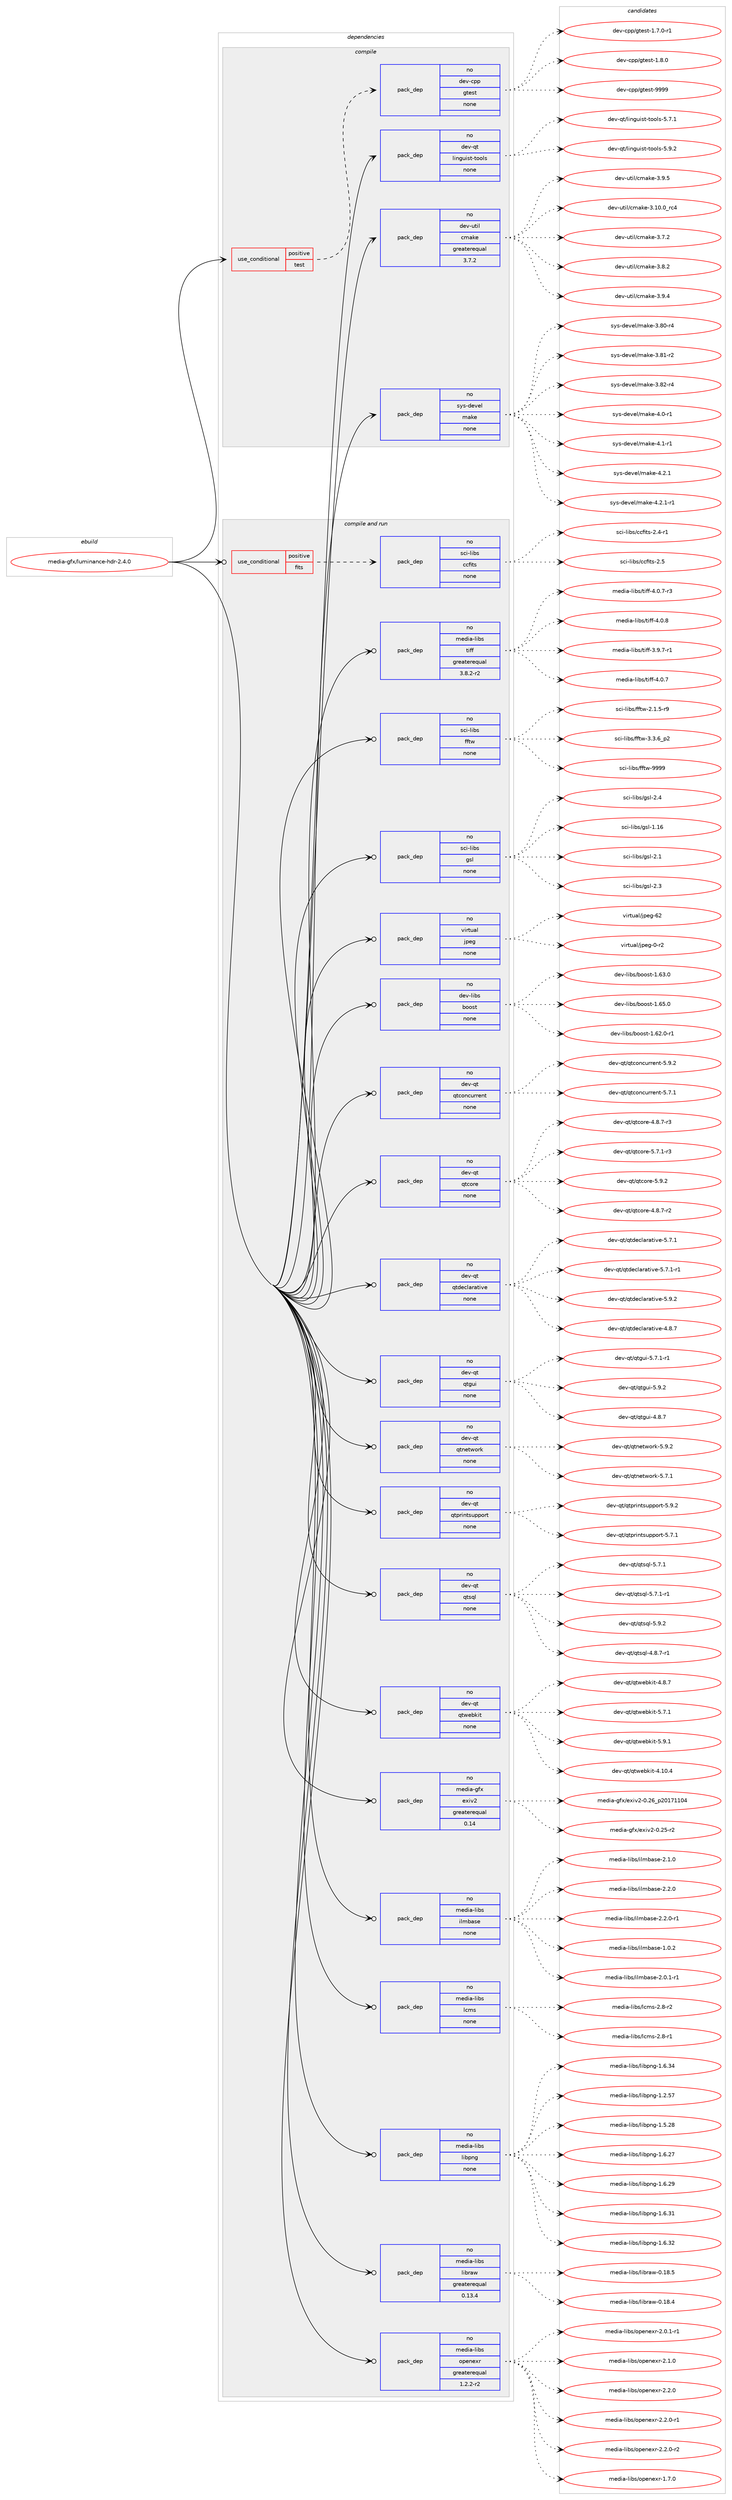 digraph prolog {

# *************
# Graph options
# *************

newrank=true;
concentrate=true;
compound=true;
graph [rankdir=LR,fontname=Helvetica,fontsize=10,ranksep=1.5];#, ranksep=2.5, nodesep=0.2];
edge  [arrowhead=vee];
node  [fontname=Helvetica,fontsize=10];

# **********
# The ebuild
# **********

subgraph cluster_leftcol {
color=gray;
rank=same;
label=<<i>ebuild</i>>;
id [label="media-gfx/luminance-hdr-2.4.0", color=red, width=4, href="../media-gfx/luminance-hdr-2.4.0.svg"];
}

# ****************
# The dependencies
# ****************

subgraph cluster_midcol {
color=gray;
label=<<i>dependencies</i>>;
subgraph cluster_compile {
fillcolor="#eeeeee";
style=filled;
label=<<i>compile</i>>;
subgraph cond88309 {
dependency356595 [label=<<TABLE BORDER="0" CELLBORDER="1" CELLSPACING="0" CELLPADDING="4"><TR><TD ROWSPAN="3" CELLPADDING="10">use_conditional</TD></TR><TR><TD>positive</TD></TR><TR><TD>test</TD></TR></TABLE>>, shape=none, color=red];
subgraph pack262857 {
dependency356596 [label=<<TABLE BORDER="0" CELLBORDER="1" CELLSPACING="0" CELLPADDING="4" WIDTH="220"><TR><TD ROWSPAN="6" CELLPADDING="30">pack_dep</TD></TR><TR><TD WIDTH="110">no</TD></TR><TR><TD>dev-cpp</TD></TR><TR><TD>gtest</TD></TR><TR><TD>none</TD></TR><TR><TD></TD></TR></TABLE>>, shape=none, color=blue];
}
dependency356595:e -> dependency356596:w [weight=20,style="dashed",arrowhead="vee"];
}
id:e -> dependency356595:w [weight=20,style="solid",arrowhead="vee"];
subgraph pack262858 {
dependency356597 [label=<<TABLE BORDER="0" CELLBORDER="1" CELLSPACING="0" CELLPADDING="4" WIDTH="220"><TR><TD ROWSPAN="6" CELLPADDING="30">pack_dep</TD></TR><TR><TD WIDTH="110">no</TD></TR><TR><TD>dev-qt</TD></TR><TR><TD>linguist-tools</TD></TR><TR><TD>none</TD></TR><TR><TD></TD></TR></TABLE>>, shape=none, color=blue];
}
id:e -> dependency356597:w [weight=20,style="solid",arrowhead="vee"];
subgraph pack262859 {
dependency356598 [label=<<TABLE BORDER="0" CELLBORDER="1" CELLSPACING="0" CELLPADDING="4" WIDTH="220"><TR><TD ROWSPAN="6" CELLPADDING="30">pack_dep</TD></TR><TR><TD WIDTH="110">no</TD></TR><TR><TD>dev-util</TD></TR><TR><TD>cmake</TD></TR><TR><TD>greaterequal</TD></TR><TR><TD>3.7.2</TD></TR></TABLE>>, shape=none, color=blue];
}
id:e -> dependency356598:w [weight=20,style="solid",arrowhead="vee"];
subgraph pack262860 {
dependency356599 [label=<<TABLE BORDER="0" CELLBORDER="1" CELLSPACING="0" CELLPADDING="4" WIDTH="220"><TR><TD ROWSPAN="6" CELLPADDING="30">pack_dep</TD></TR><TR><TD WIDTH="110">no</TD></TR><TR><TD>sys-devel</TD></TR><TR><TD>make</TD></TR><TR><TD>none</TD></TR><TR><TD></TD></TR></TABLE>>, shape=none, color=blue];
}
id:e -> dependency356599:w [weight=20,style="solid",arrowhead="vee"];
}
subgraph cluster_compileandrun {
fillcolor="#eeeeee";
style=filled;
label=<<i>compile and run</i>>;
subgraph cond88310 {
dependency356600 [label=<<TABLE BORDER="0" CELLBORDER="1" CELLSPACING="0" CELLPADDING="4"><TR><TD ROWSPAN="3" CELLPADDING="10">use_conditional</TD></TR><TR><TD>positive</TD></TR><TR><TD>fits</TD></TR></TABLE>>, shape=none, color=red];
subgraph pack262861 {
dependency356601 [label=<<TABLE BORDER="0" CELLBORDER="1" CELLSPACING="0" CELLPADDING="4" WIDTH="220"><TR><TD ROWSPAN="6" CELLPADDING="30">pack_dep</TD></TR><TR><TD WIDTH="110">no</TD></TR><TR><TD>sci-libs</TD></TR><TR><TD>ccfits</TD></TR><TR><TD>none</TD></TR><TR><TD></TD></TR></TABLE>>, shape=none, color=blue];
}
dependency356600:e -> dependency356601:w [weight=20,style="dashed",arrowhead="vee"];
}
id:e -> dependency356600:w [weight=20,style="solid",arrowhead="odotvee"];
subgraph pack262862 {
dependency356602 [label=<<TABLE BORDER="0" CELLBORDER="1" CELLSPACING="0" CELLPADDING="4" WIDTH="220"><TR><TD ROWSPAN="6" CELLPADDING="30">pack_dep</TD></TR><TR><TD WIDTH="110">no</TD></TR><TR><TD>dev-libs</TD></TR><TR><TD>boost</TD></TR><TR><TD>none</TD></TR><TR><TD></TD></TR></TABLE>>, shape=none, color=blue];
}
id:e -> dependency356602:w [weight=20,style="solid",arrowhead="odotvee"];
subgraph pack262863 {
dependency356603 [label=<<TABLE BORDER="0" CELLBORDER="1" CELLSPACING="0" CELLPADDING="4" WIDTH="220"><TR><TD ROWSPAN="6" CELLPADDING="30">pack_dep</TD></TR><TR><TD WIDTH="110">no</TD></TR><TR><TD>dev-qt</TD></TR><TR><TD>qtconcurrent</TD></TR><TR><TD>none</TD></TR><TR><TD></TD></TR></TABLE>>, shape=none, color=blue];
}
id:e -> dependency356603:w [weight=20,style="solid",arrowhead="odotvee"];
subgraph pack262864 {
dependency356604 [label=<<TABLE BORDER="0" CELLBORDER="1" CELLSPACING="0" CELLPADDING="4" WIDTH="220"><TR><TD ROWSPAN="6" CELLPADDING="30">pack_dep</TD></TR><TR><TD WIDTH="110">no</TD></TR><TR><TD>dev-qt</TD></TR><TR><TD>qtcore</TD></TR><TR><TD>none</TD></TR><TR><TD></TD></TR></TABLE>>, shape=none, color=blue];
}
id:e -> dependency356604:w [weight=20,style="solid",arrowhead="odotvee"];
subgraph pack262865 {
dependency356605 [label=<<TABLE BORDER="0" CELLBORDER="1" CELLSPACING="0" CELLPADDING="4" WIDTH="220"><TR><TD ROWSPAN="6" CELLPADDING="30">pack_dep</TD></TR><TR><TD WIDTH="110">no</TD></TR><TR><TD>dev-qt</TD></TR><TR><TD>qtdeclarative</TD></TR><TR><TD>none</TD></TR><TR><TD></TD></TR></TABLE>>, shape=none, color=blue];
}
id:e -> dependency356605:w [weight=20,style="solid",arrowhead="odotvee"];
subgraph pack262866 {
dependency356606 [label=<<TABLE BORDER="0" CELLBORDER="1" CELLSPACING="0" CELLPADDING="4" WIDTH="220"><TR><TD ROWSPAN="6" CELLPADDING="30">pack_dep</TD></TR><TR><TD WIDTH="110">no</TD></TR><TR><TD>dev-qt</TD></TR><TR><TD>qtgui</TD></TR><TR><TD>none</TD></TR><TR><TD></TD></TR></TABLE>>, shape=none, color=blue];
}
id:e -> dependency356606:w [weight=20,style="solid",arrowhead="odotvee"];
subgraph pack262867 {
dependency356607 [label=<<TABLE BORDER="0" CELLBORDER="1" CELLSPACING="0" CELLPADDING="4" WIDTH="220"><TR><TD ROWSPAN="6" CELLPADDING="30">pack_dep</TD></TR><TR><TD WIDTH="110">no</TD></TR><TR><TD>dev-qt</TD></TR><TR><TD>qtnetwork</TD></TR><TR><TD>none</TD></TR><TR><TD></TD></TR></TABLE>>, shape=none, color=blue];
}
id:e -> dependency356607:w [weight=20,style="solid",arrowhead="odotvee"];
subgraph pack262868 {
dependency356608 [label=<<TABLE BORDER="0" CELLBORDER="1" CELLSPACING="0" CELLPADDING="4" WIDTH="220"><TR><TD ROWSPAN="6" CELLPADDING="30">pack_dep</TD></TR><TR><TD WIDTH="110">no</TD></TR><TR><TD>dev-qt</TD></TR><TR><TD>qtprintsupport</TD></TR><TR><TD>none</TD></TR><TR><TD></TD></TR></TABLE>>, shape=none, color=blue];
}
id:e -> dependency356608:w [weight=20,style="solid",arrowhead="odotvee"];
subgraph pack262869 {
dependency356609 [label=<<TABLE BORDER="0" CELLBORDER="1" CELLSPACING="0" CELLPADDING="4" WIDTH="220"><TR><TD ROWSPAN="6" CELLPADDING="30">pack_dep</TD></TR><TR><TD WIDTH="110">no</TD></TR><TR><TD>dev-qt</TD></TR><TR><TD>qtsql</TD></TR><TR><TD>none</TD></TR><TR><TD></TD></TR></TABLE>>, shape=none, color=blue];
}
id:e -> dependency356609:w [weight=20,style="solid",arrowhead="odotvee"];
subgraph pack262870 {
dependency356610 [label=<<TABLE BORDER="0" CELLBORDER="1" CELLSPACING="0" CELLPADDING="4" WIDTH="220"><TR><TD ROWSPAN="6" CELLPADDING="30">pack_dep</TD></TR><TR><TD WIDTH="110">no</TD></TR><TR><TD>dev-qt</TD></TR><TR><TD>qtwebkit</TD></TR><TR><TD>none</TD></TR><TR><TD></TD></TR></TABLE>>, shape=none, color=blue];
}
id:e -> dependency356610:w [weight=20,style="solid",arrowhead="odotvee"];
subgraph pack262871 {
dependency356611 [label=<<TABLE BORDER="0" CELLBORDER="1" CELLSPACING="0" CELLPADDING="4" WIDTH="220"><TR><TD ROWSPAN="6" CELLPADDING="30">pack_dep</TD></TR><TR><TD WIDTH="110">no</TD></TR><TR><TD>media-gfx</TD></TR><TR><TD>exiv2</TD></TR><TR><TD>greaterequal</TD></TR><TR><TD>0.14</TD></TR></TABLE>>, shape=none, color=blue];
}
id:e -> dependency356611:w [weight=20,style="solid",arrowhead="odotvee"];
subgraph pack262872 {
dependency356612 [label=<<TABLE BORDER="0" CELLBORDER="1" CELLSPACING="0" CELLPADDING="4" WIDTH="220"><TR><TD ROWSPAN="6" CELLPADDING="30">pack_dep</TD></TR><TR><TD WIDTH="110">no</TD></TR><TR><TD>media-libs</TD></TR><TR><TD>ilmbase</TD></TR><TR><TD>none</TD></TR><TR><TD></TD></TR></TABLE>>, shape=none, color=blue];
}
id:e -> dependency356612:w [weight=20,style="solid",arrowhead="odotvee"];
subgraph pack262873 {
dependency356613 [label=<<TABLE BORDER="0" CELLBORDER="1" CELLSPACING="0" CELLPADDING="4" WIDTH="220"><TR><TD ROWSPAN="6" CELLPADDING="30">pack_dep</TD></TR><TR><TD WIDTH="110">no</TD></TR><TR><TD>media-libs</TD></TR><TR><TD>lcms</TD></TR><TR><TD>none</TD></TR><TR><TD></TD></TR></TABLE>>, shape=none, color=blue];
}
id:e -> dependency356613:w [weight=20,style="solid",arrowhead="odotvee"];
subgraph pack262874 {
dependency356614 [label=<<TABLE BORDER="0" CELLBORDER="1" CELLSPACING="0" CELLPADDING="4" WIDTH="220"><TR><TD ROWSPAN="6" CELLPADDING="30">pack_dep</TD></TR><TR><TD WIDTH="110">no</TD></TR><TR><TD>media-libs</TD></TR><TR><TD>libpng</TD></TR><TR><TD>none</TD></TR><TR><TD></TD></TR></TABLE>>, shape=none, color=blue];
}
id:e -> dependency356614:w [weight=20,style="solid",arrowhead="odotvee"];
subgraph pack262875 {
dependency356615 [label=<<TABLE BORDER="0" CELLBORDER="1" CELLSPACING="0" CELLPADDING="4" WIDTH="220"><TR><TD ROWSPAN="6" CELLPADDING="30">pack_dep</TD></TR><TR><TD WIDTH="110">no</TD></TR><TR><TD>media-libs</TD></TR><TR><TD>libraw</TD></TR><TR><TD>greaterequal</TD></TR><TR><TD>0.13.4</TD></TR></TABLE>>, shape=none, color=blue];
}
id:e -> dependency356615:w [weight=20,style="solid",arrowhead="odotvee"];
subgraph pack262876 {
dependency356616 [label=<<TABLE BORDER="0" CELLBORDER="1" CELLSPACING="0" CELLPADDING="4" WIDTH="220"><TR><TD ROWSPAN="6" CELLPADDING="30">pack_dep</TD></TR><TR><TD WIDTH="110">no</TD></TR><TR><TD>media-libs</TD></TR><TR><TD>openexr</TD></TR><TR><TD>greaterequal</TD></TR><TR><TD>1.2.2-r2</TD></TR></TABLE>>, shape=none, color=blue];
}
id:e -> dependency356616:w [weight=20,style="solid",arrowhead="odotvee"];
subgraph pack262877 {
dependency356617 [label=<<TABLE BORDER="0" CELLBORDER="1" CELLSPACING="0" CELLPADDING="4" WIDTH="220"><TR><TD ROWSPAN="6" CELLPADDING="30">pack_dep</TD></TR><TR><TD WIDTH="110">no</TD></TR><TR><TD>media-libs</TD></TR><TR><TD>tiff</TD></TR><TR><TD>greaterequal</TD></TR><TR><TD>3.8.2-r2</TD></TR></TABLE>>, shape=none, color=blue];
}
id:e -> dependency356617:w [weight=20,style="solid",arrowhead="odotvee"];
subgraph pack262878 {
dependency356618 [label=<<TABLE BORDER="0" CELLBORDER="1" CELLSPACING="0" CELLPADDING="4" WIDTH="220"><TR><TD ROWSPAN="6" CELLPADDING="30">pack_dep</TD></TR><TR><TD WIDTH="110">no</TD></TR><TR><TD>sci-libs</TD></TR><TR><TD>fftw</TD></TR><TR><TD>none</TD></TR><TR><TD></TD></TR></TABLE>>, shape=none, color=blue];
}
id:e -> dependency356618:w [weight=20,style="solid",arrowhead="odotvee"];
subgraph pack262879 {
dependency356619 [label=<<TABLE BORDER="0" CELLBORDER="1" CELLSPACING="0" CELLPADDING="4" WIDTH="220"><TR><TD ROWSPAN="6" CELLPADDING="30">pack_dep</TD></TR><TR><TD WIDTH="110">no</TD></TR><TR><TD>sci-libs</TD></TR><TR><TD>gsl</TD></TR><TR><TD>none</TD></TR><TR><TD></TD></TR></TABLE>>, shape=none, color=blue];
}
id:e -> dependency356619:w [weight=20,style="solid",arrowhead="odotvee"];
subgraph pack262880 {
dependency356620 [label=<<TABLE BORDER="0" CELLBORDER="1" CELLSPACING="0" CELLPADDING="4" WIDTH="220"><TR><TD ROWSPAN="6" CELLPADDING="30">pack_dep</TD></TR><TR><TD WIDTH="110">no</TD></TR><TR><TD>virtual</TD></TR><TR><TD>jpeg</TD></TR><TR><TD>none</TD></TR><TR><TD></TD></TR></TABLE>>, shape=none, color=blue];
}
id:e -> dependency356620:w [weight=20,style="solid",arrowhead="odotvee"];
}
subgraph cluster_run {
fillcolor="#eeeeee";
style=filled;
label=<<i>run</i>>;
}
}

# **************
# The candidates
# **************

subgraph cluster_choices {
rank=same;
color=gray;
label=<<i>candidates</i>>;

subgraph choice262857 {
color=black;
nodesep=1;
choice1001011184599112112471031161011151164549465546484511449 [label="dev-cpp/gtest-1.7.0-r1", color=red, width=4,href="../dev-cpp/gtest-1.7.0-r1.svg"];
choice100101118459911211247103116101115116454946564648 [label="dev-cpp/gtest-1.8.0", color=red, width=4,href="../dev-cpp/gtest-1.8.0.svg"];
choice1001011184599112112471031161011151164557575757 [label="dev-cpp/gtest-9999", color=red, width=4,href="../dev-cpp/gtest-9999.svg"];
dependency356596:e -> choice1001011184599112112471031161011151164549465546484511449:w [style=dotted,weight="100"];
dependency356596:e -> choice100101118459911211247103116101115116454946564648:w [style=dotted,weight="100"];
dependency356596:e -> choice1001011184599112112471031161011151164557575757:w [style=dotted,weight="100"];
}
subgraph choice262858 {
color=black;
nodesep=1;
choice100101118451131164710810511010311710511511645116111111108115455346554649 [label="dev-qt/linguist-tools-5.7.1", color=red, width=4,href="../dev-qt/linguist-tools-5.7.1.svg"];
choice100101118451131164710810511010311710511511645116111111108115455346574650 [label="dev-qt/linguist-tools-5.9.2", color=red, width=4,href="../dev-qt/linguist-tools-5.9.2.svg"];
dependency356597:e -> choice100101118451131164710810511010311710511511645116111111108115455346554649:w [style=dotted,weight="100"];
dependency356597:e -> choice100101118451131164710810511010311710511511645116111111108115455346574650:w [style=dotted,weight="100"];
}
subgraph choice262859 {
color=black;
nodesep=1;
choice1001011184511711610510847991099710710145514649484648951149952 [label="dev-util/cmake-3.10.0_rc4", color=red, width=4,href="../dev-util/cmake-3.10.0_rc4.svg"];
choice10010111845117116105108479910997107101455146554650 [label="dev-util/cmake-3.7.2", color=red, width=4,href="../dev-util/cmake-3.7.2.svg"];
choice10010111845117116105108479910997107101455146564650 [label="dev-util/cmake-3.8.2", color=red, width=4,href="../dev-util/cmake-3.8.2.svg"];
choice10010111845117116105108479910997107101455146574652 [label="dev-util/cmake-3.9.4", color=red, width=4,href="../dev-util/cmake-3.9.4.svg"];
choice10010111845117116105108479910997107101455146574653 [label="dev-util/cmake-3.9.5", color=red, width=4,href="../dev-util/cmake-3.9.5.svg"];
dependency356598:e -> choice1001011184511711610510847991099710710145514649484648951149952:w [style=dotted,weight="100"];
dependency356598:e -> choice10010111845117116105108479910997107101455146554650:w [style=dotted,weight="100"];
dependency356598:e -> choice10010111845117116105108479910997107101455146564650:w [style=dotted,weight="100"];
dependency356598:e -> choice10010111845117116105108479910997107101455146574652:w [style=dotted,weight="100"];
dependency356598:e -> choice10010111845117116105108479910997107101455146574653:w [style=dotted,weight="100"];
}
subgraph choice262860 {
color=black;
nodesep=1;
choice11512111545100101118101108471099710710145514656484511452 [label="sys-devel/make-3.80-r4", color=red, width=4,href="../sys-devel/make-3.80-r4.svg"];
choice11512111545100101118101108471099710710145514656494511450 [label="sys-devel/make-3.81-r2", color=red, width=4,href="../sys-devel/make-3.81-r2.svg"];
choice11512111545100101118101108471099710710145514656504511452 [label="sys-devel/make-3.82-r4", color=red, width=4,href="../sys-devel/make-3.82-r4.svg"];
choice115121115451001011181011084710997107101455246484511449 [label="sys-devel/make-4.0-r1", color=red, width=4,href="../sys-devel/make-4.0-r1.svg"];
choice115121115451001011181011084710997107101455246494511449 [label="sys-devel/make-4.1-r1", color=red, width=4,href="../sys-devel/make-4.1-r1.svg"];
choice115121115451001011181011084710997107101455246504649 [label="sys-devel/make-4.2.1", color=red, width=4,href="../sys-devel/make-4.2.1.svg"];
choice1151211154510010111810110847109971071014552465046494511449 [label="sys-devel/make-4.2.1-r1", color=red, width=4,href="../sys-devel/make-4.2.1-r1.svg"];
dependency356599:e -> choice11512111545100101118101108471099710710145514656484511452:w [style=dotted,weight="100"];
dependency356599:e -> choice11512111545100101118101108471099710710145514656494511450:w [style=dotted,weight="100"];
dependency356599:e -> choice11512111545100101118101108471099710710145514656504511452:w [style=dotted,weight="100"];
dependency356599:e -> choice115121115451001011181011084710997107101455246484511449:w [style=dotted,weight="100"];
dependency356599:e -> choice115121115451001011181011084710997107101455246494511449:w [style=dotted,weight="100"];
dependency356599:e -> choice115121115451001011181011084710997107101455246504649:w [style=dotted,weight="100"];
dependency356599:e -> choice1151211154510010111810110847109971071014552465046494511449:w [style=dotted,weight="100"];
}
subgraph choice262861 {
color=black;
nodesep=1;
choice115991054510810598115479999102105116115455046524511449 [label="sci-libs/ccfits-2.4-r1", color=red, width=4,href="../sci-libs/ccfits-2.4-r1.svg"];
choice11599105451081059811547999910210511611545504653 [label="sci-libs/ccfits-2.5", color=red, width=4,href="../sci-libs/ccfits-2.5.svg"];
dependency356601:e -> choice115991054510810598115479999102105116115455046524511449:w [style=dotted,weight="100"];
dependency356601:e -> choice11599105451081059811547999910210511611545504653:w [style=dotted,weight="100"];
}
subgraph choice262862 {
color=black;
nodesep=1;
choice10010111845108105981154798111111115116454946545046484511449 [label="dev-libs/boost-1.62.0-r1", color=red, width=4,href="../dev-libs/boost-1.62.0-r1.svg"];
choice1001011184510810598115479811111111511645494654514648 [label="dev-libs/boost-1.63.0", color=red, width=4,href="../dev-libs/boost-1.63.0.svg"];
choice1001011184510810598115479811111111511645494654534648 [label="dev-libs/boost-1.65.0", color=red, width=4,href="../dev-libs/boost-1.65.0.svg"];
dependency356602:e -> choice10010111845108105981154798111111115116454946545046484511449:w [style=dotted,weight="100"];
dependency356602:e -> choice1001011184510810598115479811111111511645494654514648:w [style=dotted,weight="100"];
dependency356602:e -> choice1001011184510810598115479811111111511645494654534648:w [style=dotted,weight="100"];
}
subgraph choice262863 {
color=black;
nodesep=1;
choice10010111845113116471131169911111099117114114101110116455346554649 [label="dev-qt/qtconcurrent-5.7.1", color=red, width=4,href="../dev-qt/qtconcurrent-5.7.1.svg"];
choice10010111845113116471131169911111099117114114101110116455346574650 [label="dev-qt/qtconcurrent-5.9.2", color=red, width=4,href="../dev-qt/qtconcurrent-5.9.2.svg"];
dependency356603:e -> choice10010111845113116471131169911111099117114114101110116455346554649:w [style=dotted,weight="100"];
dependency356603:e -> choice10010111845113116471131169911111099117114114101110116455346574650:w [style=dotted,weight="100"];
}
subgraph choice262864 {
color=black;
nodesep=1;
choice1001011184511311647113116991111141014552465646554511450 [label="dev-qt/qtcore-4.8.7-r2", color=red, width=4,href="../dev-qt/qtcore-4.8.7-r2.svg"];
choice1001011184511311647113116991111141014552465646554511451 [label="dev-qt/qtcore-4.8.7-r3", color=red, width=4,href="../dev-qt/qtcore-4.8.7-r3.svg"];
choice1001011184511311647113116991111141014553465546494511451 [label="dev-qt/qtcore-5.7.1-r3", color=red, width=4,href="../dev-qt/qtcore-5.7.1-r3.svg"];
choice100101118451131164711311699111114101455346574650 [label="dev-qt/qtcore-5.9.2", color=red, width=4,href="../dev-qt/qtcore-5.9.2.svg"];
dependency356604:e -> choice1001011184511311647113116991111141014552465646554511450:w [style=dotted,weight="100"];
dependency356604:e -> choice1001011184511311647113116991111141014552465646554511451:w [style=dotted,weight="100"];
dependency356604:e -> choice1001011184511311647113116991111141014553465546494511451:w [style=dotted,weight="100"];
dependency356604:e -> choice100101118451131164711311699111114101455346574650:w [style=dotted,weight="100"];
}
subgraph choice262865 {
color=black;
nodesep=1;
choice1001011184511311647113116100101991089711497116105118101455246564655 [label="dev-qt/qtdeclarative-4.8.7", color=red, width=4,href="../dev-qt/qtdeclarative-4.8.7.svg"];
choice1001011184511311647113116100101991089711497116105118101455346554649 [label="dev-qt/qtdeclarative-5.7.1", color=red, width=4,href="../dev-qt/qtdeclarative-5.7.1.svg"];
choice10010111845113116471131161001019910897114971161051181014553465546494511449 [label="dev-qt/qtdeclarative-5.7.1-r1", color=red, width=4,href="../dev-qt/qtdeclarative-5.7.1-r1.svg"];
choice1001011184511311647113116100101991089711497116105118101455346574650 [label="dev-qt/qtdeclarative-5.9.2", color=red, width=4,href="../dev-qt/qtdeclarative-5.9.2.svg"];
dependency356605:e -> choice1001011184511311647113116100101991089711497116105118101455246564655:w [style=dotted,weight="100"];
dependency356605:e -> choice1001011184511311647113116100101991089711497116105118101455346554649:w [style=dotted,weight="100"];
dependency356605:e -> choice10010111845113116471131161001019910897114971161051181014553465546494511449:w [style=dotted,weight="100"];
dependency356605:e -> choice1001011184511311647113116100101991089711497116105118101455346574650:w [style=dotted,weight="100"];
}
subgraph choice262866 {
color=black;
nodesep=1;
choice1001011184511311647113116103117105455246564655 [label="dev-qt/qtgui-4.8.7", color=red, width=4,href="../dev-qt/qtgui-4.8.7.svg"];
choice10010111845113116471131161031171054553465546494511449 [label="dev-qt/qtgui-5.7.1-r1", color=red, width=4,href="../dev-qt/qtgui-5.7.1-r1.svg"];
choice1001011184511311647113116103117105455346574650 [label="dev-qt/qtgui-5.9.2", color=red, width=4,href="../dev-qt/qtgui-5.9.2.svg"];
dependency356606:e -> choice1001011184511311647113116103117105455246564655:w [style=dotted,weight="100"];
dependency356606:e -> choice10010111845113116471131161031171054553465546494511449:w [style=dotted,weight="100"];
dependency356606:e -> choice1001011184511311647113116103117105455346574650:w [style=dotted,weight="100"];
}
subgraph choice262867 {
color=black;
nodesep=1;
choice1001011184511311647113116110101116119111114107455346554649 [label="dev-qt/qtnetwork-5.7.1", color=red, width=4,href="../dev-qt/qtnetwork-5.7.1.svg"];
choice1001011184511311647113116110101116119111114107455346574650 [label="dev-qt/qtnetwork-5.9.2", color=red, width=4,href="../dev-qt/qtnetwork-5.9.2.svg"];
dependency356607:e -> choice1001011184511311647113116110101116119111114107455346554649:w [style=dotted,weight="100"];
dependency356607:e -> choice1001011184511311647113116110101116119111114107455346574650:w [style=dotted,weight="100"];
}
subgraph choice262868 {
color=black;
nodesep=1;
choice1001011184511311647113116112114105110116115117112112111114116455346554649 [label="dev-qt/qtprintsupport-5.7.1", color=red, width=4,href="../dev-qt/qtprintsupport-5.7.1.svg"];
choice1001011184511311647113116112114105110116115117112112111114116455346574650 [label="dev-qt/qtprintsupport-5.9.2", color=red, width=4,href="../dev-qt/qtprintsupport-5.9.2.svg"];
dependency356608:e -> choice1001011184511311647113116112114105110116115117112112111114116455346554649:w [style=dotted,weight="100"];
dependency356608:e -> choice1001011184511311647113116112114105110116115117112112111114116455346574650:w [style=dotted,weight="100"];
}
subgraph choice262869 {
color=black;
nodesep=1;
choice10010111845113116471131161151131084552465646554511449 [label="dev-qt/qtsql-4.8.7-r1", color=red, width=4,href="../dev-qt/qtsql-4.8.7-r1.svg"];
choice1001011184511311647113116115113108455346554649 [label="dev-qt/qtsql-5.7.1", color=red, width=4,href="../dev-qt/qtsql-5.7.1.svg"];
choice10010111845113116471131161151131084553465546494511449 [label="dev-qt/qtsql-5.7.1-r1", color=red, width=4,href="../dev-qt/qtsql-5.7.1-r1.svg"];
choice1001011184511311647113116115113108455346574650 [label="dev-qt/qtsql-5.9.2", color=red, width=4,href="../dev-qt/qtsql-5.9.2.svg"];
dependency356609:e -> choice10010111845113116471131161151131084552465646554511449:w [style=dotted,weight="100"];
dependency356609:e -> choice1001011184511311647113116115113108455346554649:w [style=dotted,weight="100"];
dependency356609:e -> choice10010111845113116471131161151131084553465546494511449:w [style=dotted,weight="100"];
dependency356609:e -> choice1001011184511311647113116115113108455346574650:w [style=dotted,weight="100"];
}
subgraph choice262870 {
color=black;
nodesep=1;
choice10010111845113116471131161191019810710511645524649484652 [label="dev-qt/qtwebkit-4.10.4", color=red, width=4,href="../dev-qt/qtwebkit-4.10.4.svg"];
choice100101118451131164711311611910198107105116455246564655 [label="dev-qt/qtwebkit-4.8.7", color=red, width=4,href="../dev-qt/qtwebkit-4.8.7.svg"];
choice100101118451131164711311611910198107105116455346554649 [label="dev-qt/qtwebkit-5.7.1", color=red, width=4,href="../dev-qt/qtwebkit-5.7.1.svg"];
choice100101118451131164711311611910198107105116455346574649 [label="dev-qt/qtwebkit-5.9.1", color=red, width=4,href="../dev-qt/qtwebkit-5.9.1.svg"];
dependency356610:e -> choice10010111845113116471131161191019810710511645524649484652:w [style=dotted,weight="100"];
dependency356610:e -> choice100101118451131164711311611910198107105116455246564655:w [style=dotted,weight="100"];
dependency356610:e -> choice100101118451131164711311611910198107105116455346554649:w [style=dotted,weight="100"];
dependency356610:e -> choice100101118451131164711311611910198107105116455346574649:w [style=dotted,weight="100"];
}
subgraph choice262871 {
color=black;
nodesep=1;
choice1091011001059745103102120471011201051185045484650534511450 [label="media-gfx/exiv2-0.25-r2", color=red, width=4,href="../media-gfx/exiv2-0.25-r2.svg"];
choice109101100105974510310212047101120105118504548465054951125048495549494852 [label="media-gfx/exiv2-0.26_p20171104", color=red, width=4,href="../media-gfx/exiv2-0.26_p20171104.svg"];
dependency356611:e -> choice1091011001059745103102120471011201051185045484650534511450:w [style=dotted,weight="100"];
dependency356611:e -> choice109101100105974510310212047101120105118504548465054951125048495549494852:w [style=dotted,weight="100"];
}
subgraph choice262872 {
color=black;
nodesep=1;
choice109101100105974510810598115471051081099897115101454946484650 [label="media-libs/ilmbase-1.0.2", color=red, width=4,href="../media-libs/ilmbase-1.0.2.svg"];
choice1091011001059745108105981154710510810998971151014550464846494511449 [label="media-libs/ilmbase-2.0.1-r1", color=red, width=4,href="../media-libs/ilmbase-2.0.1-r1.svg"];
choice109101100105974510810598115471051081099897115101455046494648 [label="media-libs/ilmbase-2.1.0", color=red, width=4,href="../media-libs/ilmbase-2.1.0.svg"];
choice109101100105974510810598115471051081099897115101455046504648 [label="media-libs/ilmbase-2.2.0", color=red, width=4,href="../media-libs/ilmbase-2.2.0.svg"];
choice1091011001059745108105981154710510810998971151014550465046484511449 [label="media-libs/ilmbase-2.2.0-r1", color=red, width=4,href="../media-libs/ilmbase-2.2.0-r1.svg"];
dependency356612:e -> choice109101100105974510810598115471051081099897115101454946484650:w [style=dotted,weight="100"];
dependency356612:e -> choice1091011001059745108105981154710510810998971151014550464846494511449:w [style=dotted,weight="100"];
dependency356612:e -> choice109101100105974510810598115471051081099897115101455046494648:w [style=dotted,weight="100"];
dependency356612:e -> choice109101100105974510810598115471051081099897115101455046504648:w [style=dotted,weight="100"];
dependency356612:e -> choice1091011001059745108105981154710510810998971151014550465046484511449:w [style=dotted,weight="100"];
}
subgraph choice262873 {
color=black;
nodesep=1;
choice1091011001059745108105981154710899109115455046564511449 [label="media-libs/lcms-2.8-r1", color=red, width=4,href="../media-libs/lcms-2.8-r1.svg"];
choice1091011001059745108105981154710899109115455046564511450 [label="media-libs/lcms-2.8-r2", color=red, width=4,href="../media-libs/lcms-2.8-r2.svg"];
dependency356613:e -> choice1091011001059745108105981154710899109115455046564511449:w [style=dotted,weight="100"];
dependency356613:e -> choice1091011001059745108105981154710899109115455046564511450:w [style=dotted,weight="100"];
}
subgraph choice262874 {
color=black;
nodesep=1;
choice109101100105974510810598115471081059811211010345494650465355 [label="media-libs/libpng-1.2.57", color=red, width=4,href="../media-libs/libpng-1.2.57.svg"];
choice109101100105974510810598115471081059811211010345494653465056 [label="media-libs/libpng-1.5.28", color=red, width=4,href="../media-libs/libpng-1.5.28.svg"];
choice109101100105974510810598115471081059811211010345494654465055 [label="media-libs/libpng-1.6.27", color=red, width=4,href="../media-libs/libpng-1.6.27.svg"];
choice109101100105974510810598115471081059811211010345494654465057 [label="media-libs/libpng-1.6.29", color=red, width=4,href="../media-libs/libpng-1.6.29.svg"];
choice109101100105974510810598115471081059811211010345494654465149 [label="media-libs/libpng-1.6.31", color=red, width=4,href="../media-libs/libpng-1.6.31.svg"];
choice109101100105974510810598115471081059811211010345494654465150 [label="media-libs/libpng-1.6.32", color=red, width=4,href="../media-libs/libpng-1.6.32.svg"];
choice109101100105974510810598115471081059811211010345494654465152 [label="media-libs/libpng-1.6.34", color=red, width=4,href="../media-libs/libpng-1.6.34.svg"];
dependency356614:e -> choice109101100105974510810598115471081059811211010345494650465355:w [style=dotted,weight="100"];
dependency356614:e -> choice109101100105974510810598115471081059811211010345494653465056:w [style=dotted,weight="100"];
dependency356614:e -> choice109101100105974510810598115471081059811211010345494654465055:w [style=dotted,weight="100"];
dependency356614:e -> choice109101100105974510810598115471081059811211010345494654465057:w [style=dotted,weight="100"];
dependency356614:e -> choice109101100105974510810598115471081059811211010345494654465149:w [style=dotted,weight="100"];
dependency356614:e -> choice109101100105974510810598115471081059811211010345494654465150:w [style=dotted,weight="100"];
dependency356614:e -> choice109101100105974510810598115471081059811211010345494654465152:w [style=dotted,weight="100"];
}
subgraph choice262875 {
color=black;
nodesep=1;
choice10910110010597451081059811547108105981149711945484649564652 [label="media-libs/libraw-0.18.4", color=red, width=4,href="../media-libs/libraw-0.18.4.svg"];
choice10910110010597451081059811547108105981149711945484649564653 [label="media-libs/libraw-0.18.5", color=red, width=4,href="../media-libs/libraw-0.18.5.svg"];
dependency356615:e -> choice10910110010597451081059811547108105981149711945484649564652:w [style=dotted,weight="100"];
dependency356615:e -> choice10910110010597451081059811547108105981149711945484649564653:w [style=dotted,weight="100"];
}
subgraph choice262876 {
color=black;
nodesep=1;
choice10910110010597451081059811547111112101110101120114454946554648 [label="media-libs/openexr-1.7.0", color=red, width=4,href="../media-libs/openexr-1.7.0.svg"];
choice109101100105974510810598115471111121011101011201144550464846494511449 [label="media-libs/openexr-2.0.1-r1", color=red, width=4,href="../media-libs/openexr-2.0.1-r1.svg"];
choice10910110010597451081059811547111112101110101120114455046494648 [label="media-libs/openexr-2.1.0", color=red, width=4,href="../media-libs/openexr-2.1.0.svg"];
choice10910110010597451081059811547111112101110101120114455046504648 [label="media-libs/openexr-2.2.0", color=red, width=4,href="../media-libs/openexr-2.2.0.svg"];
choice109101100105974510810598115471111121011101011201144550465046484511449 [label="media-libs/openexr-2.2.0-r1", color=red, width=4,href="../media-libs/openexr-2.2.0-r1.svg"];
choice109101100105974510810598115471111121011101011201144550465046484511450 [label="media-libs/openexr-2.2.0-r2", color=red, width=4,href="../media-libs/openexr-2.2.0-r2.svg"];
dependency356616:e -> choice10910110010597451081059811547111112101110101120114454946554648:w [style=dotted,weight="100"];
dependency356616:e -> choice109101100105974510810598115471111121011101011201144550464846494511449:w [style=dotted,weight="100"];
dependency356616:e -> choice10910110010597451081059811547111112101110101120114455046494648:w [style=dotted,weight="100"];
dependency356616:e -> choice10910110010597451081059811547111112101110101120114455046504648:w [style=dotted,weight="100"];
dependency356616:e -> choice109101100105974510810598115471111121011101011201144550465046484511449:w [style=dotted,weight="100"];
dependency356616:e -> choice109101100105974510810598115471111121011101011201144550465046484511450:w [style=dotted,weight="100"];
}
subgraph choice262877 {
color=black;
nodesep=1;
choice109101100105974510810598115471161051021024551465746554511449 [label="media-libs/tiff-3.9.7-r1", color=red, width=4,href="../media-libs/tiff-3.9.7-r1.svg"];
choice10910110010597451081059811547116105102102455246484655 [label="media-libs/tiff-4.0.7", color=red, width=4,href="../media-libs/tiff-4.0.7.svg"];
choice109101100105974510810598115471161051021024552464846554511451 [label="media-libs/tiff-4.0.7-r3", color=red, width=4,href="../media-libs/tiff-4.0.7-r3.svg"];
choice10910110010597451081059811547116105102102455246484656 [label="media-libs/tiff-4.0.8", color=red, width=4,href="../media-libs/tiff-4.0.8.svg"];
dependency356617:e -> choice109101100105974510810598115471161051021024551465746554511449:w [style=dotted,weight="100"];
dependency356617:e -> choice10910110010597451081059811547116105102102455246484655:w [style=dotted,weight="100"];
dependency356617:e -> choice109101100105974510810598115471161051021024552464846554511451:w [style=dotted,weight="100"];
dependency356617:e -> choice10910110010597451081059811547116105102102455246484656:w [style=dotted,weight="100"];
}
subgraph choice262878 {
color=black;
nodesep=1;
choice115991054510810598115471021021161194550464946534511457 [label="sci-libs/fftw-2.1.5-r9", color=red, width=4,href="../sci-libs/fftw-2.1.5-r9.svg"];
choice115991054510810598115471021021161194551465146549511250 [label="sci-libs/fftw-3.3.6_p2", color=red, width=4,href="../sci-libs/fftw-3.3.6_p2.svg"];
choice115991054510810598115471021021161194557575757 [label="sci-libs/fftw-9999", color=red, width=4,href="../sci-libs/fftw-9999.svg"];
dependency356618:e -> choice115991054510810598115471021021161194550464946534511457:w [style=dotted,weight="100"];
dependency356618:e -> choice115991054510810598115471021021161194551465146549511250:w [style=dotted,weight="100"];
dependency356618:e -> choice115991054510810598115471021021161194557575757:w [style=dotted,weight="100"];
}
subgraph choice262879 {
color=black;
nodesep=1;
choice115991054510810598115471031151084549464954 [label="sci-libs/gsl-1.16", color=red, width=4,href="../sci-libs/gsl-1.16.svg"];
choice1159910545108105981154710311510845504649 [label="sci-libs/gsl-2.1", color=red, width=4,href="../sci-libs/gsl-2.1.svg"];
choice1159910545108105981154710311510845504651 [label="sci-libs/gsl-2.3", color=red, width=4,href="../sci-libs/gsl-2.3.svg"];
choice1159910545108105981154710311510845504652 [label="sci-libs/gsl-2.4", color=red, width=4,href="../sci-libs/gsl-2.4.svg"];
dependency356619:e -> choice115991054510810598115471031151084549464954:w [style=dotted,weight="100"];
dependency356619:e -> choice1159910545108105981154710311510845504649:w [style=dotted,weight="100"];
dependency356619:e -> choice1159910545108105981154710311510845504651:w [style=dotted,weight="100"];
dependency356619:e -> choice1159910545108105981154710311510845504652:w [style=dotted,weight="100"];
}
subgraph choice262880 {
color=black;
nodesep=1;
choice118105114116117971084710611210110345484511450 [label="virtual/jpeg-0-r2", color=red, width=4,href="../virtual/jpeg-0-r2.svg"];
choice1181051141161179710847106112101103455450 [label="virtual/jpeg-62", color=red, width=4,href="../virtual/jpeg-62.svg"];
dependency356620:e -> choice118105114116117971084710611210110345484511450:w [style=dotted,weight="100"];
dependency356620:e -> choice1181051141161179710847106112101103455450:w [style=dotted,weight="100"];
}
}

}
